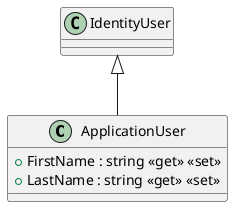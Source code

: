 @startuml
class ApplicationUser {
    + FirstName : string <<get>> <<set>>
    + LastName : string <<get>> <<set>>
}
IdentityUser <|-- ApplicationUser
@enduml
